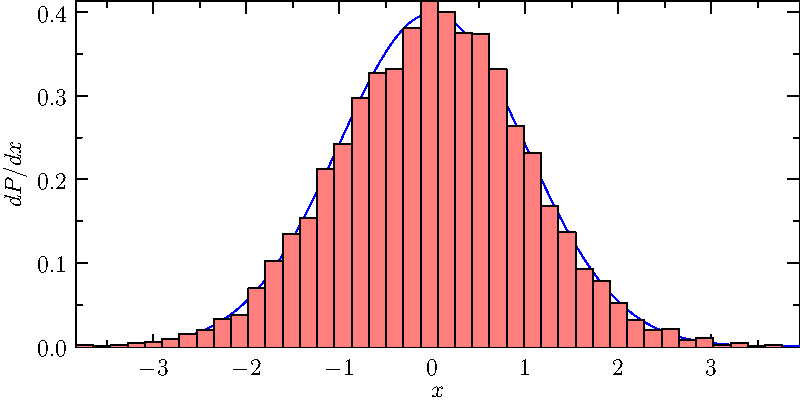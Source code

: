 import graph;
import stats;

size(400,200,IgnoreAspect);

int n=10000;
real[] a=new real[n];
for(int i=0; i < n; ++i) a[i]=Gaussrand();

draw(graph(Gaussian,min(a),max(a)),blue);

// Optionally calculate "optimal" number of bins a la Shimazaki and Shinomoto.
int N=bins(a);

histogram(a,min(a),max(a),N,normalize=true,low=0,lightred,black,bars=true);

xaxis("$x$",BottomTop,LeftTicks);
yaxis("$dP/dx$",LeftRight,RightTicks(trailingzero));
